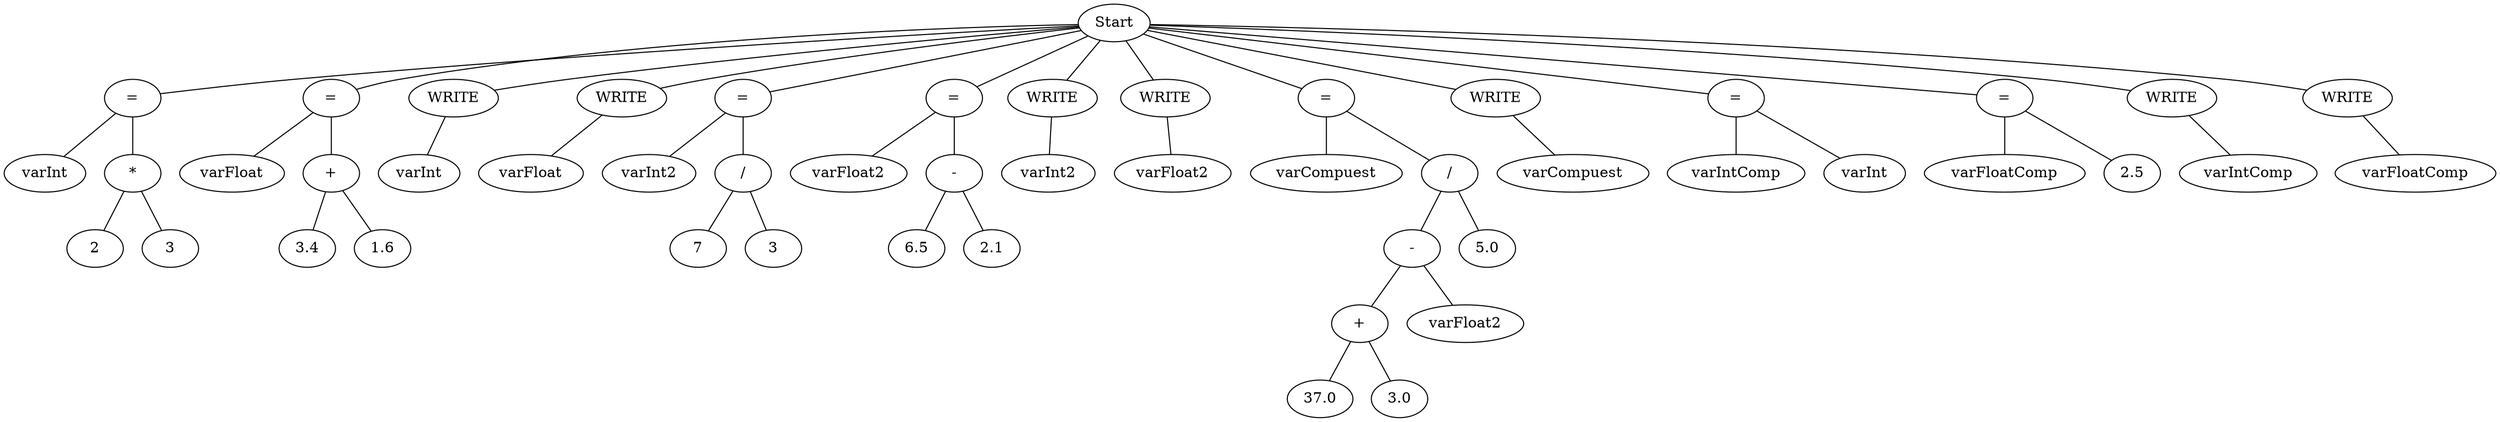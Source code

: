 graph G {node_start [label="Start"]
nodo_1770218317 [label="="]
node_start -- nodo_1770218317
nodo_788626044 [label="varInt"]
nodo_1770218317 -- nodo_788626044
nodo_558410979 [label="*"]
nodo_1770218317 -- nodo_558410979
nodo_1853567106 [label="2"]
nodo_558410979 -- nodo_1853567106
nodo_1056055884 [label="3"]
nodo_558410979 -- nodo_1056055884
nodo_444886388 [label="="]
node_start -- nodo_444886388
nodo_2127553907 [label="varFloat"]
nodo_444886388 -- nodo_2127553907
nodo_1233593608 [label="+"]
nodo_444886388 -- nodo_1233593608
nodo_1724419638 [label="3.4"]
nodo_1233593608 -- nodo_1724419638
nodo_1604235350 [label="1.6"]
nodo_1233593608 -- nodo_1604235350
nodo_1593516715 [label="WRITE"]
node_start -- nodo_1593516715
nodo_1423938818 [label="varInt"]
nodo_1593516715 -- nodo_1423938818
nodo_1537368355 [label="WRITE"]
node_start -- nodo_1537368355
nodo_1085930749 [label="varFloat"]
nodo_1537368355 -- nodo_1085930749
nodo_687493483 [label="="]
node_start -- nodo_687493483
nodo_2467571 [label="varInt2"]
nodo_687493483 -- nodo_2467571
nodo_1212572845 [label="/"]
nodo_687493483 -- nodo_1212572845
nodo_1192699724 [label="7"]
nodo_1212572845 -- nodo_1192699724
nodo_1033656268 [label="3"]
nodo_1212572845 -- nodo_1033656268
nodo_270757042 [label="="]
node_start -- nodo_270757042
nodo_1799029015 [label="varFloat2"]
nodo_270757042 -- nodo_1799029015
nodo_367552123 [label="-"]
nodo_270757042 -- nodo_367552123
nodo_1251303741 [label="6.5"]
nodo_367552123 -- nodo_1251303741
nodo_1104724513 [label="2.1"]
nodo_367552123 -- nodo_1104724513
nodo_1918390452 [label="WRITE"]
node_start -- nodo_1918390452
nodo_609565498 [label="varInt2"]
nodo_1918390452 -- nodo_609565498
nodo_1168652804 [label="WRITE"]
node_start -- nodo_1168652804
nodo_1113989466 [label="varFloat2"]
nodo_1168652804 -- nodo_1113989466
nodo_1913328722 [label="="]
node_start -- nodo_1913328722
nodo_2139782594 [label="varCompuest"]
nodo_1913328722 -- nodo_2139782594
nodo_2071334957 [label="/"]
nodo_1913328722 -- nodo_2071334957
nodo_149525224 [label="-"]
nodo_2071334957 -- nodo_149525224
nodo_577420835 [label="+"]
nodo_149525224 -- nodo_577420835
nodo_237155265 [label="37.0"]
nodo_577420835 -- nodo_237155265
nodo_1167998288 [label="3.0"]
nodo_577420835 -- nodo_1167998288
nodo_27564505 [label="varFloat2"]
nodo_149525224 -- nodo_27564505
nodo_1984472168 [label="5.0"]
nodo_2071334957 -- nodo_1984472168
nodo_1844424155 [label="WRITE"]
node_start -- nodo_1844424155
nodo_1496279435 [label="varCompuest"]
nodo_1844424155 -- nodo_1496279435
nodo_1604924527 [label="="]
node_start -- nodo_1604924527
nodo_2103999776 [label="varIntComp"]
nodo_1604924527 -- nodo_2103999776
nodo_62857938 [label="varInt"]
nodo_1604924527 -- nodo_62857938
nodo_172436074 [label="="]
node_start -- nodo_172436074
nodo_484146433 [label="varFloatComp"]
nodo_172436074 -- nodo_484146433
nodo_577012423 [label="2.5"]
nodo_172436074 -- nodo_577012423
nodo_1488428523 [label="WRITE"]
node_start -- nodo_1488428523
nodo_1796274413 [label="varIntComp"]
nodo_1488428523 -- nodo_1796274413
nodo_753181691 [label="WRITE"]
node_start -- nodo_753181691
nodo_714108442 [label="varFloatComp"]
nodo_753181691 -- nodo_714108442
}
